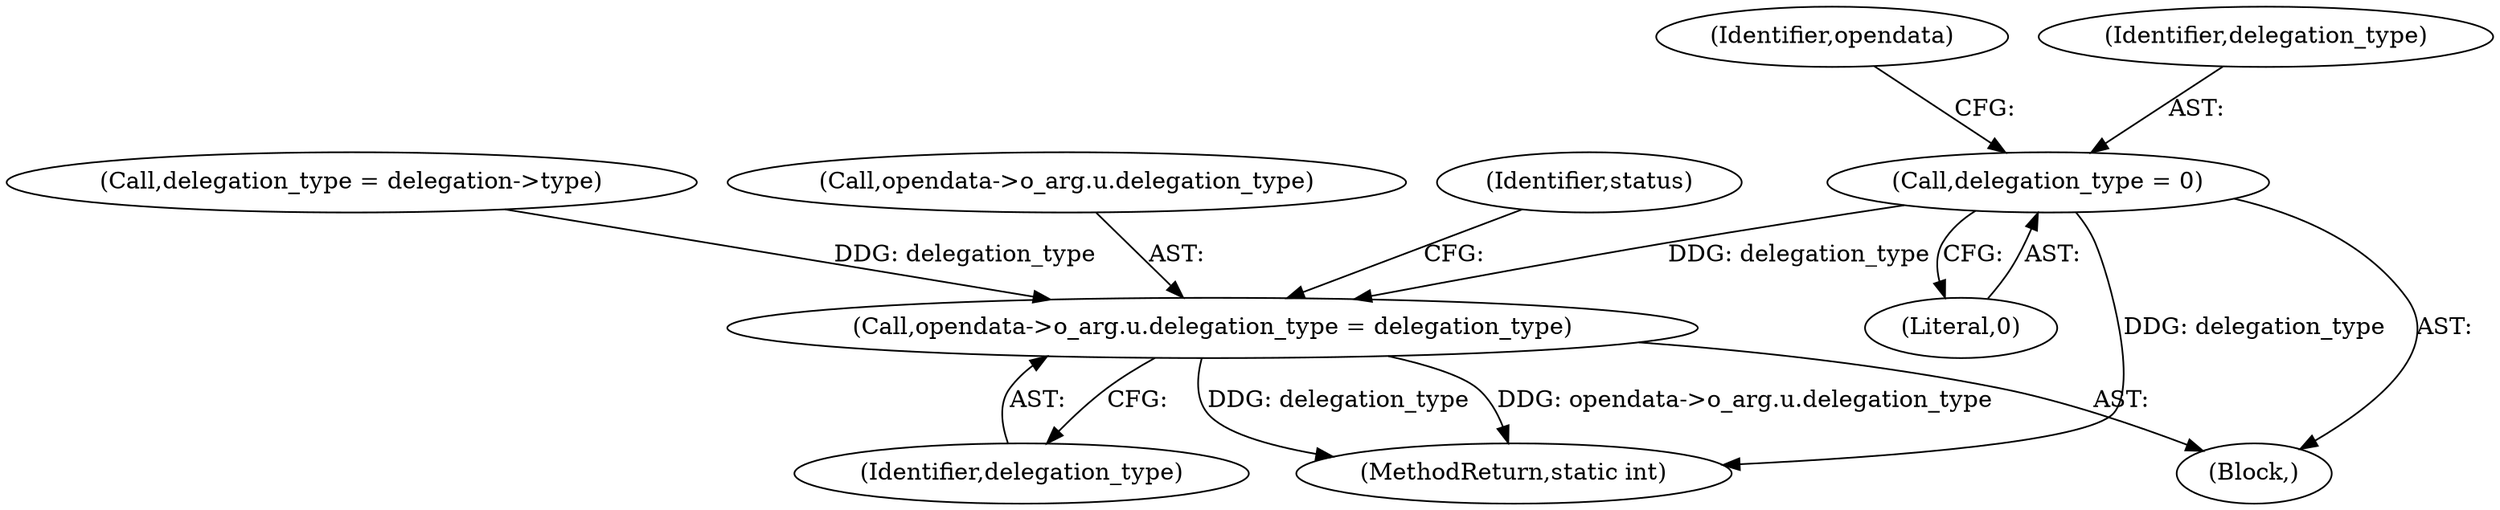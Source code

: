digraph "1_linux_dc0b027dfadfcb8a5504f7d8052754bf8d501ab9_2@del" {
"1000107" [label="(Call,delegation_type = 0)"];
"1000168" [label="(Call,opendata->o_arg.u.delegation_type = delegation_type)"];
"1000168" [label="(Call,opendata->o_arg.u.delegation_type = delegation_type)"];
"1000162" [label="(Call,delegation_type = delegation->type)"];
"1000107" [label="(Call,delegation_type = 0)"];
"1000109" [label="(Literal,0)"];
"1000112" [label="(Identifier,opendata)"];
"1000186" [label="(MethodReturn,static int)"];
"1000176" [label="(Identifier,delegation_type)"];
"1000169" [label="(Call,opendata->o_arg.u.delegation_type)"];
"1000103" [label="(Block,)"];
"1000178" [label="(Identifier,status)"];
"1000108" [label="(Identifier,delegation_type)"];
"1000107" -> "1000103"  [label="AST: "];
"1000107" -> "1000109"  [label="CFG: "];
"1000108" -> "1000107"  [label="AST: "];
"1000109" -> "1000107"  [label="AST: "];
"1000112" -> "1000107"  [label="CFG: "];
"1000107" -> "1000186"  [label="DDG: delegation_type"];
"1000107" -> "1000168"  [label="DDG: delegation_type"];
"1000168" -> "1000103"  [label="AST: "];
"1000168" -> "1000176"  [label="CFG: "];
"1000169" -> "1000168"  [label="AST: "];
"1000176" -> "1000168"  [label="AST: "];
"1000178" -> "1000168"  [label="CFG: "];
"1000168" -> "1000186"  [label="DDG: opendata->o_arg.u.delegation_type"];
"1000168" -> "1000186"  [label="DDG: delegation_type"];
"1000162" -> "1000168"  [label="DDG: delegation_type"];
}
